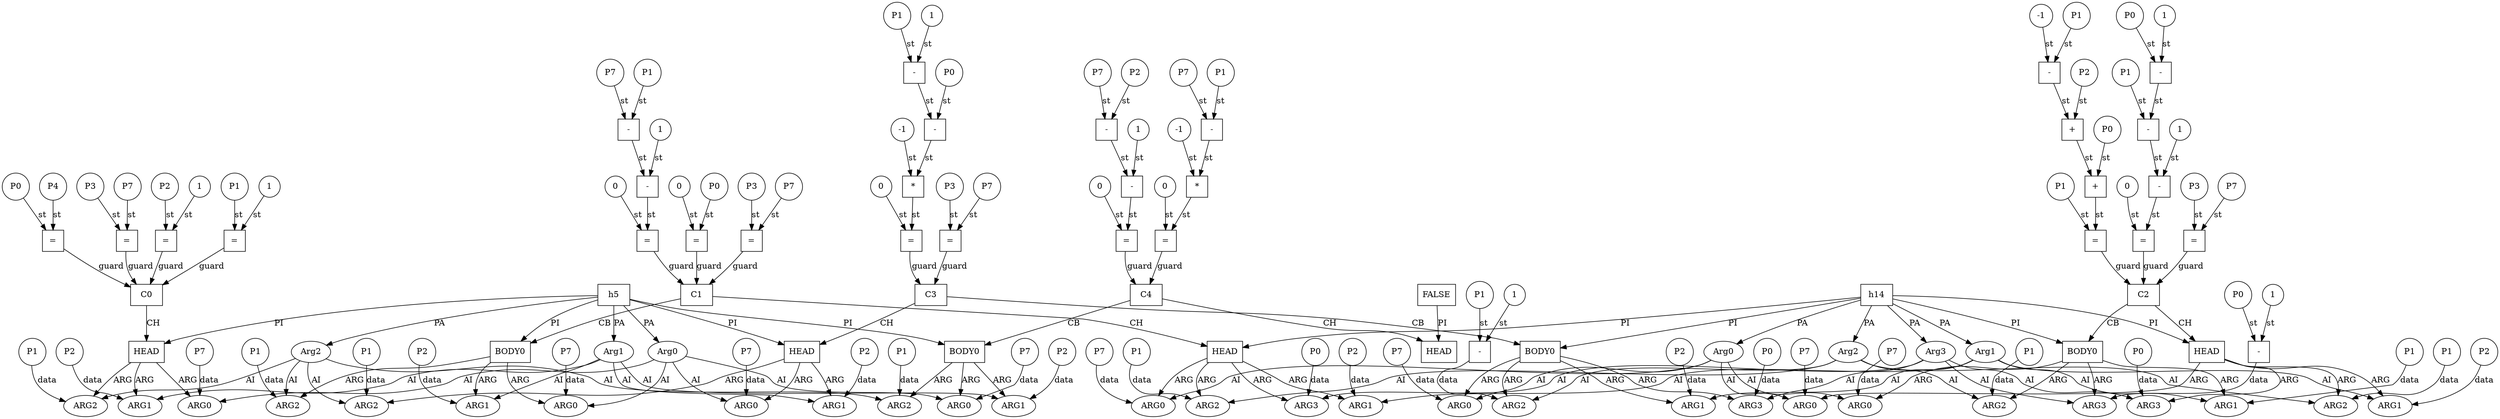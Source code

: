 // Horn Graph
digraph {
	"predicate_0" [label="h5"  nodeName="predicate_0" class=predicateName GNNNodeID=0 shape="box"]
	"predicateArgument_0" [label="Arg0"  nodeName="predicateArgument_0" class=predicateArgument GNNNodeID=1 shape="ellipse"]
		"predicate_0" -> "predicateArgument_0" [ label="PA"]
	"predicateArgument_1" [label="Arg1"  nodeName="predicateArgument_1" class=predicateArgument GNNNodeID=2 shape="ellipse"]
		"predicate_0" -> "predicateArgument_1" [ label="PA"]
	"predicateArgument_2" [label="Arg2"  nodeName="predicateArgument_2" class=predicateArgument GNNNodeID=3 shape="ellipse"]
		"predicate_0" -> "predicateArgument_2" [ label="PA"]
	"predicate_1" [label="h14"  nodeName="predicate_1" class=predicateName GNNNodeID=4 shape="box"]
	"predicateArgument_3" [label="Arg0"  nodeName="predicateArgument_3" class=predicateArgument GNNNodeID=5 shape="ellipse"]
		"predicate_1" -> "predicateArgument_3" [ label="PA"]
	"predicateArgument_4" [label="Arg1"  nodeName="predicateArgument_4" class=predicateArgument GNNNodeID=6 shape="ellipse"]
		"predicate_1" -> "predicateArgument_4" [ label="PA"]
	"predicateArgument_5" [label="Arg2"  nodeName="predicateArgument_5" class=predicateArgument GNNNodeID=7 shape="ellipse"]
		"predicate_1" -> "predicateArgument_5" [ label="PA"]
	"predicateArgument_6" [label="Arg3"  nodeName="predicateArgument_6" class=predicateArgument GNNNodeID=8 shape="ellipse"]
		"predicate_1" -> "predicateArgument_6" [ label="PA"]
	"predicate_2" [label="FALSE"  nodeName="predicate_2" class=predicateName GNNNodeID=9 shape="box"]
	"clause_0" [label="C0"  nodeName="clause_0" class=clause GNNNodeID=10 shape="box"]
	"=_11" [label="="  nodeName="=_11" class=operator GNNNodeID=11 shape="square"]
		"=_11" -> "clause_0" [ label="guard"]
	"P2_12" [label="P2"  nodeName="P2_12" class=symbolicConstant GNNNodeID=12 shape="circle"]
		"P2_12" -> "=_11" [ label="st"]
	"1_13" [label="1"  nodeName="1_13" class=constant GNNNodeID=13 shape="circle"]
		"1_13" -> "=_11" [ label="st"]
	"=_14" [label="="  nodeName="=_14" class=operator GNNNodeID=14 shape="square"]
		"=_14" -> "clause_0" [ label="guard"]
	"P1_15" [label="P1"  nodeName="P1_15" class=symbolicConstant GNNNodeID=15 shape="circle"]
		"P1_15" -> "=_14" [ label="st"]
	"1_16" [label="1"  nodeName="1_16" class=constant GNNNodeID=16 shape="circle"]
		"1_16" -> "=_14" [ label="st"]
	"=_17" [label="="  nodeName="=_17" class=operator GNNNodeID=17 shape="square"]
		"=_17" -> "clause_0" [ label="guard"]
	"P0_18" [label="P0"  nodeName="P0_18" class=symbolicConstant GNNNodeID=18 shape="circle"]
		"P0_18" -> "=_17" [ label="st"]
	"P4_19" [label="P4"  nodeName="P4_19" class=symbolicConstant GNNNodeID=19 shape="circle"]
		"P4_19" -> "=_17" [ label="st"]
	"=_20" [label="="  nodeName="=_20" class=operator GNNNodeID=20 shape="square"]
		"=_20" -> "clause_0" [ label="guard"]
	"P3_21" [label="P3"  nodeName="P3_21" class=symbolicConstant GNNNodeID=21 shape="circle"]
		"P3_21" -> "=_20" [ label="st"]
	"P7_22" [label="P7"  nodeName="P7_22" class=symbolicConstant GNNNodeID=22 shape="circle"]
		"P7_22" -> "=_20" [ label="st"]
	"clauseHead_0" [label="HEAD"  nodeName="clauseHead_0" class=clauseHead GNNNodeID=23 shape="box"]
		"clause_0" -> "clauseHead_0" [ label="CH"]
		"predicate_0" -> "clauseHead_0" [ label="PI"]
	"clauseArgument_0" [label="ARG0"  nodeName="clauseArgument_0" class=clauseArg GNNNodeID=24 shape="ellipse"]
		"clauseHead_0" -> "clauseArgument_0" [ label="ARG"]
		"predicateArgument_0" -> "clauseArgument_0" [ label="AI"]
	"P7_25" [label="P7"  nodeName="P7_25" class=symbolicConstant GNNNodeID=25 shape="circle"]
		"P7_25" -> "clauseArgument_0" [ label="data"]
	"clauseArgument_1" [label="ARG1"  nodeName="clauseArgument_1" class=clauseArg GNNNodeID=26 shape="ellipse"]
		"clauseHead_0" -> "clauseArgument_1" [ label="ARG"]
		"predicateArgument_1" -> "clauseArgument_1" [ label="AI"]
	"P2_27" [label="P2"  nodeName="P2_27" class=symbolicConstant GNNNodeID=27 shape="circle"]
		"P2_27" -> "clauseArgument_1" [ label="data"]
	"clauseArgument_2" [label="ARG2"  nodeName="clauseArgument_2" class=clauseArg GNNNodeID=28 shape="ellipse"]
		"clauseHead_0" -> "clauseArgument_2" [ label="ARG"]
		"predicateArgument_2" -> "clauseArgument_2" [ label="AI"]
	"P1_29" [label="P1"  nodeName="P1_29" class=symbolicConstant GNNNodeID=29 shape="circle"]
		"P1_29" -> "clauseArgument_2" [ label="data"]
	"clause_1" [label="C1"  nodeName="clause_1" class=clause GNNNodeID=30 shape="box"]
	">=_31" [label="="  nodeName=">=_31" class=operator GNNNodeID=31 shape="square"]
		">=_31" -> "clause_1" [ label="guard"]
	"0_32" [label="0"  nodeName="0_32" class=constant GNNNodeID=32 shape="circle"]
		"0_32" -> ">=_31" [ label="st"]
	"-_33" [label="-"  nodeName="-_33" class=operator GNNNodeID=33 shape="square"]
		"-_33" -> ">=_31" [ label="st"]
	"-_34" [label="-"  nodeName="-_34" class=operator GNNNodeID=34 shape="square"]
		"-_34" -> "-_33" [ label="st"]
	"P7_35" [label="P7"  nodeName="P7_35" class=symbolicConstant GNNNodeID=35 shape="circle"]
		"P7_35" -> "-_34" [ label="st"]
	"P1_36" [label="P1"  nodeName="P1_36" class=symbolicConstant GNNNodeID=36 shape="circle"]
		"P1_36" -> "-_34" [ label="st"]
	"1_37" [label="1"  nodeName="1_37" class=constant GNNNodeID=37 shape="circle"]
		"1_37" -> "-_33" [ label="st"]
	"=_38" [label="="  nodeName="=_38" class=operator GNNNodeID=38 shape="square"]
		"=_38" -> "clause_1" [ label="guard"]
	"0_39" [label="0"  nodeName="0_39" class=constant GNNNodeID=39 shape="circle"]
		"0_39" -> "=_38" [ label="st"]
	"P0_40" [label="P0"  nodeName="P0_40" class=symbolicConstant GNNNodeID=40 shape="circle"]
		"P0_40" -> "=_38" [ label="st"]
	"=_41" [label="="  nodeName="=_41" class=operator GNNNodeID=41 shape="square"]
		"=_41" -> "clause_1" [ label="guard"]
	"P3_42" [label="P3"  nodeName="P3_42" class=symbolicConstant GNNNodeID=42 shape="circle"]
		"P3_42" -> "=_41" [ label="st"]
	"P7_43" [label="P7"  nodeName="P7_43" class=symbolicConstant GNNNodeID=43 shape="circle"]
		"P7_43" -> "=_41" [ label="st"]
	"clauseHead_1" [label="HEAD"  nodeName="clauseHead_1" class=clauseHead GNNNodeID=44 shape="box"]
		"clause_1" -> "clauseHead_1" [ label="CH"]
		"predicate_1" -> "clauseHead_1" [ label="PI"]
	"clauseArgument_3" [label="ARG0"  nodeName="clauseArgument_3" class=clauseArg GNNNodeID=45 shape="ellipse"]
		"clauseHead_1" -> "clauseArgument_3" [ label="ARG"]
		"predicateArgument_3" -> "clauseArgument_3" [ label="AI"]
	"P7_46" [label="P7"  nodeName="P7_46" class=symbolicConstant GNNNodeID=46 shape="circle"]
		"P7_46" -> "clauseArgument_3" [ label="data"]
	"clauseArgument_4" [label="ARG1"  nodeName="clauseArgument_4" class=clauseArg GNNNodeID=47 shape="ellipse"]
		"clauseHead_1" -> "clauseArgument_4" [ label="ARG"]
		"predicateArgument_4" -> "clauseArgument_4" [ label="AI"]
	"P2_48" [label="P2"  nodeName="P2_48" class=symbolicConstant GNNNodeID=48 shape="circle"]
		"P2_48" -> "clauseArgument_4" [ label="data"]
	"clauseArgument_5" [label="ARG2"  nodeName="clauseArgument_5" class=clauseArg GNNNodeID=49 shape="ellipse"]
		"clauseHead_1" -> "clauseArgument_5" [ label="ARG"]
		"predicateArgument_5" -> "clauseArgument_5" [ label="AI"]
	"P1_50" [label="P1"  nodeName="P1_50" class=symbolicConstant GNNNodeID=50 shape="circle"]
		"P1_50" -> "clauseArgument_5" [ label="data"]
	"clauseArgument_6" [label="ARG3"  nodeName="clauseArgument_6" class=clauseArg GNNNodeID=51 shape="ellipse"]
		"clauseHead_1" -> "clauseArgument_6" [ label="ARG"]
		"predicateArgument_6" -> "clauseArgument_6" [ label="AI"]
	"P0_52" [label="P0"  nodeName="P0_52" class=symbolicConstant GNNNodeID=52 shape="circle"]
		"P0_52" -> "clauseArgument_6" [ label="data"]
	"clauseBody_0" [label="BODY0"  nodeName="clauseBody_0" class=clauseBody GNNNodeID=53 shape="box"]
		"clause_1" -> "clauseBody_0" [ label="CB"]
		"predicate_0" -> "clauseBody_0" [ label="PI"]
	"clauseArgument_7" [label="ARG0"  nodeName="clauseArgument_7" class=clauseArg GNNNodeID=54 shape="ellipse"]
		"clauseBody_0" -> "clauseArgument_7" [ label="ARG"]
		"predicateArgument_0" -> "clauseArgument_7" [ label="AI"]
	"P7_55" [label="P7"  nodeName="P7_55" class=symbolicConstant GNNNodeID=55 shape="circle"]
		"P7_55" -> "clauseArgument_7" [ label="data"]
	"clauseArgument_8" [label="ARG1"  nodeName="clauseArgument_8" class=clauseArg GNNNodeID=56 shape="ellipse"]
		"clauseBody_0" -> "clauseArgument_8" [ label="ARG"]
		"predicateArgument_1" -> "clauseArgument_8" [ label="AI"]
	"P2_57" [label="P2"  nodeName="P2_57" class=symbolicConstant GNNNodeID=57 shape="circle"]
		"P2_57" -> "clauseArgument_8" [ label="data"]
	"clauseArgument_9" [label="ARG2"  nodeName="clauseArgument_9" class=clauseArg GNNNodeID=58 shape="ellipse"]
		"clauseBody_0" -> "clauseArgument_9" [ label="ARG"]
		"predicateArgument_2" -> "clauseArgument_9" [ label="AI"]
	"P1_59" [label="P1"  nodeName="P1_59" class=symbolicConstant GNNNodeID=59 shape="circle"]
		"P1_59" -> "clauseArgument_9" [ label="data"]
	"clause_2" [label="C2"  nodeName="clause_2" class=clause GNNNodeID=60 shape="box"]
	"=_61" [label="="  nodeName="=_61" class=operator GNNNodeID=61 shape="square"]
		"=_61" -> "clause_2" [ label="guard"]
	"P1_62" [label="P1"  nodeName="P1_62" class=symbolicConstant GNNNodeID=62 shape="circle"]
		"P1_62" -> "=_61" [ label="st"]
	"+_63" [label="+"  nodeName="+_63" class=operator GNNNodeID=63 shape="square"]
		"+_63" -> "=_61" [ label="st"]
	"+_64" [label="+"  nodeName="+_64" class=operator GNNNodeID=64 shape="square"]
		"+_64" -> "+_63" [ label="st"]
	"-_65" [label="-"  nodeName="-_65" class=operator GNNNodeID=65 shape="square"]
		"-_65" -> "+_64" [ label="st"]
	"-1_66" [label="-1"  nodeName="-1_66" class=constant GNNNodeID=66 shape="circle"]
		"-1_66" -> "-_65" [ label="st"]
	"P1_67" [label="P1"  nodeName="P1_67" class=symbolicConstant GNNNodeID=67 shape="circle"]
		"P1_67" -> "-_65" [ label="st"]
	"P2_68" [label="P2"  nodeName="P2_68" class=symbolicConstant GNNNodeID=68 shape="circle"]
		"P2_68" -> "+_64" [ label="st"]
	"P0_69" [label="P0"  nodeName="P0_69" class=symbolicConstant GNNNodeID=69 shape="circle"]
		"P0_69" -> "+_63" [ label="st"]
	">=_70" [label="="  nodeName=">=_70" class=operator GNNNodeID=70 shape="square"]
		">=_70" -> "clause_2" [ label="guard"]
	"0_71" [label="0"  nodeName="0_71" class=constant GNNNodeID=71 shape="circle"]
		"0_71" -> ">=_70" [ label="st"]
	"-_72" [label="-"  nodeName="-_72" class=operator GNNNodeID=72 shape="square"]
		"-_72" -> ">=_70" [ label="st"]
	"-_73" [label="-"  nodeName="-_73" class=operator GNNNodeID=73 shape="square"]
		"-_73" -> "-_72" [ label="st"]
	"P1_74" [label="P1"  nodeName="P1_74" class=symbolicConstant GNNNodeID=74 shape="circle"]
		"P1_74" -> "-_73" [ label="st"]
	"-_75" [label="-"  nodeName="-_75" class=operator GNNNodeID=75 shape="square"]
		"-_75" -> "-_73" [ label="st"]
	"P0_76" [label="P0"  nodeName="P0_76" class=symbolicConstant GNNNodeID=76 shape="circle"]
		"P0_76" -> "-_75" [ label="st"]
	"1_77" [label="1"  nodeName="1_77" class=constant GNNNodeID=77 shape="circle"]
		"1_77" -> "-_75" [ label="st"]
	"1_78" [label="1"  nodeName="1_78" class=constant GNNNodeID=78 shape="circle"]
		"1_78" -> "-_72" [ label="st"]
	"=_79" [label="="  nodeName="=_79" class=operator GNNNodeID=79 shape="square"]
		"=_79" -> "clause_2" [ label="guard"]
	"P3_80" [label="P3"  nodeName="P3_80" class=symbolicConstant GNNNodeID=80 shape="circle"]
		"P3_80" -> "=_79" [ label="st"]
	"P7_81" [label="P7"  nodeName="P7_81" class=symbolicConstant GNNNodeID=81 shape="circle"]
		"P7_81" -> "=_79" [ label="st"]
	"clauseHead_2" [label="HEAD"  nodeName="clauseHead_2" class=clauseHead GNNNodeID=82 shape="box"]
		"clause_2" -> "clauseHead_2" [ label="CH"]
		"predicate_1" -> "clauseHead_2" [ label="PI"]
	"clauseArgument_10" [label="ARG0"  nodeName="clauseArgument_10" class=clauseArg GNNNodeID=83 shape="ellipse"]
		"clauseHead_2" -> "clauseArgument_10" [ label="ARG"]
		"predicateArgument_3" -> "clauseArgument_10" [ label="AI"]
	"P7_84" [label="P7"  nodeName="P7_84" class=symbolicConstant GNNNodeID=84 shape="circle"]
		"P7_84" -> "clauseArgument_10" [ label="data"]
	"clauseArgument_11" [label="ARG1"  nodeName="clauseArgument_11" class=clauseArg GNNNodeID=85 shape="ellipse"]
		"clauseHead_2" -> "clauseArgument_11" [ label="ARG"]
		"predicateArgument_4" -> "clauseArgument_11" [ label="AI"]
	"P2_86" [label="P2"  nodeName="P2_86" class=symbolicConstant GNNNodeID=86 shape="circle"]
		"P2_86" -> "clauseArgument_11" [ label="data"]
	"clauseArgument_12" [label="ARG2"  nodeName="clauseArgument_12" class=clauseArg GNNNodeID=87 shape="ellipse"]
		"clauseHead_2" -> "clauseArgument_12" [ label="ARG"]
		"predicateArgument_5" -> "clauseArgument_12" [ label="AI"]
	"P1_88" [label="P1"  nodeName="P1_88" class=symbolicConstant GNNNodeID=88 shape="circle"]
		"P1_88" -> "clauseArgument_12" [ label="data"]
	"clauseArgument_13" [label="ARG3"  nodeName="clauseArgument_13" class=clauseArg GNNNodeID=89 shape="ellipse"]
		"clauseHead_2" -> "clauseArgument_13" [ label="ARG"]
		"predicateArgument_6" -> "clauseArgument_13" [ label="AI"]
	"P0_90" [label="P0"  nodeName="P0_90" class=symbolicConstant GNNNodeID=90 shape="circle"]
		"P0_90" -> "clauseArgument_13" [ label="data"]
	"clauseBody_1" [label="BODY0"  nodeName="clauseBody_1" class=clauseBody GNNNodeID=91 shape="box"]
		"clause_2" -> "clauseBody_1" [ label="CB"]
		"predicate_1" -> "clauseBody_1" [ label="PI"]
	"clauseArgument_14" [label="ARG0"  nodeName="clauseArgument_14" class=clauseArg GNNNodeID=92 shape="ellipse"]
		"clauseBody_1" -> "clauseArgument_14" [ label="ARG"]
		"predicateArgument_3" -> "clauseArgument_14" [ label="AI"]
	"P7_93" [label="P7"  nodeName="P7_93" class=symbolicConstant GNNNodeID=93 shape="circle"]
		"P7_93" -> "clauseArgument_14" [ label="data"]
	"clauseArgument_15" [label="ARG1"  nodeName="clauseArgument_15" class=clauseArg GNNNodeID=94 shape="ellipse"]
		"clauseBody_1" -> "clauseArgument_15" [ label="ARG"]
		"predicateArgument_4" -> "clauseArgument_15" [ label="AI"]
	"P1_95" [label="P1"  nodeName="P1_95" class=symbolicConstant GNNNodeID=95 shape="circle"]
		"P1_95" -> "clauseArgument_15" [ label="data"]
	"clauseArgument_16" [label="ARG2"  nodeName="clauseArgument_16" class=clauseArg GNNNodeID=96 shape="ellipse"]
		"clauseBody_1" -> "clauseArgument_16" [ label="ARG"]
		"predicateArgument_5" -> "clauseArgument_16" [ label="AI"]
	"P1_97" [label="P1"  nodeName="P1_97" class=symbolicConstant GNNNodeID=97 shape="circle"]
		"P1_97" -> "clauseArgument_16" [ label="data"]
	"clauseArgument_17" [label="ARG3"  nodeName="clauseArgument_17" class=clauseArg GNNNodeID=98 shape="ellipse"]
		"clauseBody_1" -> "clauseArgument_17" [ label="ARG"]
		"predicateArgument_6" -> "clauseArgument_17" [ label="AI"]
	"-_99" [label="-"  nodeName="-_99" class=operator GNNNodeID=99 shape="square"]
		"-_99" -> "clauseArgument_17" [ label="data"]
	"P0_100" [label="P0"  nodeName="P0_100" class=symbolicConstant GNNNodeID=100 shape="circle"]
		"P0_100" -> "-_99" [ label="st"]
	"1_101" [label="1"  nodeName="1_101" class=constant GNNNodeID=101 shape="circle"]
		"1_101" -> "-_99" [ label="st"]
	"clause_3" [label="C3"  nodeName="clause_3" class=clause GNNNodeID=102 shape="box"]
	">=_103" [label="="  nodeName=">=_103" class=operator GNNNodeID=103 shape="square"]
		">=_103" -> "clause_3" [ label="guard"]
	"0_104" [label="0"  nodeName="0_104" class=constant GNNNodeID=104 shape="circle"]
		"0_104" -> ">=_103" [ label="st"]
	"*_105" [label="*"  nodeName="*_105" class=operator GNNNodeID=105 shape="square"]
		"*_105" -> ">=_103" [ label="st"]
	"-1_106" [label="-1"  nodeName="-1_106" class=constant GNNNodeID=106 shape="circle"]
		"-1_106" -> "*_105" [ label="st"]
	"-_107" [label="-"  nodeName="-_107" class=operator GNNNodeID=107 shape="square"]
		"-_107" -> "*_105" [ label="st"]
	"-_108" [label="-"  nodeName="-_108" class=operator GNNNodeID=108 shape="square"]
		"-_108" -> "-_107" [ label="st"]
	"P1_109" [label="P1"  nodeName="P1_109" class=symbolicConstant GNNNodeID=109 shape="circle"]
		"P1_109" -> "-_108" [ label="st"]
	"1_110" [label="1"  nodeName="1_110" class=constant GNNNodeID=110 shape="circle"]
		"1_110" -> "-_108" [ label="st"]
	"P0_111" [label="P0"  nodeName="P0_111" class=symbolicConstant GNNNodeID=111 shape="circle"]
		"P0_111" -> "-_107" [ label="st"]
	"=_112" [label="="  nodeName="=_112" class=operator GNNNodeID=112 shape="square"]
		"=_112" -> "clause_3" [ label="guard"]
	"P3_113" [label="P3"  nodeName="P3_113" class=symbolicConstant GNNNodeID=113 shape="circle"]
		"P3_113" -> "=_112" [ label="st"]
	"P7_114" [label="P7"  nodeName="P7_114" class=symbolicConstant GNNNodeID=114 shape="circle"]
		"P7_114" -> "=_112" [ label="st"]
	"clauseHead_3" [label="HEAD"  nodeName="clauseHead_3" class=clauseHead GNNNodeID=115 shape="box"]
		"clause_3" -> "clauseHead_3" [ label="CH"]
		"predicate_0" -> "clauseHead_3" [ label="PI"]
	"clauseArgument_18" [label="ARG0"  nodeName="clauseArgument_18" class=clauseArg GNNNodeID=116 shape="ellipse"]
		"clauseHead_3" -> "clauseArgument_18" [ label="ARG"]
		"predicateArgument_0" -> "clauseArgument_18" [ label="AI"]
	"P7_117" [label="P7"  nodeName="P7_117" class=symbolicConstant GNNNodeID=117 shape="circle"]
		"P7_117" -> "clauseArgument_18" [ label="data"]
	"clauseArgument_19" [label="ARG1"  nodeName="clauseArgument_19" class=clauseArg GNNNodeID=118 shape="ellipse"]
		"clauseHead_3" -> "clauseArgument_19" [ label="ARG"]
		"predicateArgument_1" -> "clauseArgument_19" [ label="AI"]
	"P2_119" [label="P2"  nodeName="P2_119" class=symbolicConstant GNNNodeID=119 shape="circle"]
		"P2_119" -> "clauseArgument_19" [ label="data"]
	"clauseArgument_20" [label="ARG2"  nodeName="clauseArgument_20" class=clauseArg GNNNodeID=120 shape="ellipse"]
		"clauseHead_3" -> "clauseArgument_20" [ label="ARG"]
		"predicateArgument_2" -> "clauseArgument_20" [ label="AI"]
	"P1_121" [label="P1"  nodeName="P1_121" class=symbolicConstant GNNNodeID=121 shape="circle"]
		"P1_121" -> "clauseArgument_20" [ label="data"]
	"clauseBody_2" [label="BODY0"  nodeName="clauseBody_2" class=clauseBody GNNNodeID=122 shape="box"]
		"clause_3" -> "clauseBody_2" [ label="CB"]
		"predicate_1" -> "clauseBody_2" [ label="PI"]
	"clauseArgument_21" [label="ARG0"  nodeName="clauseArgument_21" class=clauseArg GNNNodeID=123 shape="ellipse"]
		"clauseBody_2" -> "clauseArgument_21" [ label="ARG"]
		"predicateArgument_3" -> "clauseArgument_21" [ label="AI"]
	"P7_124" [label="P7"  nodeName="P7_124" class=symbolicConstant GNNNodeID=124 shape="circle"]
		"P7_124" -> "clauseArgument_21" [ label="data"]
	"clauseArgument_22" [label="ARG1"  nodeName="clauseArgument_22" class=clauseArg GNNNodeID=125 shape="ellipse"]
		"clauseBody_2" -> "clauseArgument_22" [ label="ARG"]
		"predicateArgument_4" -> "clauseArgument_22" [ label="AI"]
	"P2_126" [label="P2"  nodeName="P2_126" class=symbolicConstant GNNNodeID=126 shape="circle"]
		"P2_126" -> "clauseArgument_22" [ label="data"]
	"clauseArgument_23" [label="ARG2"  nodeName="clauseArgument_23" class=clauseArg GNNNodeID=127 shape="ellipse"]
		"clauseBody_2" -> "clauseArgument_23" [ label="ARG"]
		"predicateArgument_5" -> "clauseArgument_23" [ label="AI"]
	"-_128" [label="-"  nodeName="-_128" class=operator GNNNodeID=128 shape="square"]
		"-_128" -> "clauseArgument_23" [ label="data"]
	"P1_129" [label="P1"  nodeName="P1_129" class=symbolicConstant GNNNodeID=129 shape="circle"]
		"P1_129" -> "-_128" [ label="st"]
	"1_130" [label="1"  nodeName="1_130" class=constant GNNNodeID=130 shape="circle"]
		"1_130" -> "-_128" [ label="st"]
	"clauseArgument_24" [label="ARG3"  nodeName="clauseArgument_24" class=clauseArg GNNNodeID=131 shape="ellipse"]
		"clauseBody_2" -> "clauseArgument_24" [ label="ARG"]
		"predicateArgument_6" -> "clauseArgument_24" [ label="AI"]
	"P0_132" [label="P0"  nodeName="P0_132" class=symbolicConstant GNNNodeID=132 shape="circle"]
		"P0_132" -> "clauseArgument_24" [ label="data"]
	"clause_4" [label="C4"  nodeName="clause_4" class=clause GNNNodeID=133 shape="box"]
	">=_134" [label="="  nodeName=">=_134" class=operator GNNNodeID=134 shape="square"]
		">=_134" -> "clause_4" [ label="guard"]
	"0_135" [label="0"  nodeName="0_135" class=constant GNNNodeID=135 shape="circle"]
		"0_135" -> ">=_134" [ label="st"]
	"-_136" [label="-"  nodeName="-_136" class=operator GNNNodeID=136 shape="square"]
		"-_136" -> ">=_134" [ label="st"]
	"-_137" [label="-"  nodeName="-_137" class=operator GNNNodeID=137 shape="square"]
		"-_137" -> "-_136" [ label="st"]
	"P7_138" [label="P7"  nodeName="P7_138" class=symbolicConstant GNNNodeID=138 shape="circle"]
		"P7_138" -> "-_137" [ label="st"]
	"P2_139" [label="P2"  nodeName="P2_139" class=symbolicConstant GNNNodeID=139 shape="circle"]
		"P2_139" -> "-_137" [ label="st"]
	"1_140" [label="1"  nodeName="1_140" class=constant GNNNodeID=140 shape="circle"]
		"1_140" -> "-_136" [ label="st"]
	">=_141" [label="="  nodeName=">=_141" class=operator GNNNodeID=141 shape="square"]
		">=_141" -> "clause_4" [ label="guard"]
	"0_142" [label="0"  nodeName="0_142" class=constant GNNNodeID=142 shape="circle"]
		"0_142" -> ">=_141" [ label="st"]
	"*_143" [label="*"  nodeName="*_143" class=operator GNNNodeID=143 shape="square"]
		"*_143" -> ">=_141" [ label="st"]
	"-1_144" [label="-1"  nodeName="-1_144" class=constant GNNNodeID=144 shape="circle"]
		"-1_144" -> "*_143" [ label="st"]
	"-_145" [label="-"  nodeName="-_145" class=operator GNNNodeID=145 shape="square"]
		"-_145" -> "*_143" [ label="st"]
	"P7_146" [label="P7"  nodeName="P7_146" class=symbolicConstant GNNNodeID=146 shape="circle"]
		"P7_146" -> "-_145" [ label="st"]
	"P1_147" [label="P1"  nodeName="P1_147" class=symbolicConstant GNNNodeID=147 shape="circle"]
		"P1_147" -> "-_145" [ label="st"]
	"clauseHead_4" [label="HEAD"  nodeName="clauseHead_4" class=clauseHead GNNNodeID=148 shape="box"]
		"clause_4" -> "clauseHead_4" [ label="CH"]
		"predicate_2" -> "clauseHead_4" [ label="PI"]
	"clauseBody_3" [label="BODY0"  nodeName="clauseBody_3" class=clauseBody GNNNodeID=149 shape="box"]
		"clause_4" -> "clauseBody_3" [ label="CB"]
		"predicate_0" -> "clauseBody_3" [ label="PI"]
	"clauseArgument_25" [label="ARG0"  nodeName="clauseArgument_25" class=clauseArg GNNNodeID=150 shape="ellipse"]
		"clauseBody_3" -> "clauseArgument_25" [ label="ARG"]
		"predicateArgument_0" -> "clauseArgument_25" [ label="AI"]
	"P7_151" [label="P7"  nodeName="P7_151" class=symbolicConstant GNNNodeID=151 shape="circle"]
		"P7_151" -> "clauseArgument_25" [ label="data"]
	"clauseArgument_26" [label="ARG1"  nodeName="clauseArgument_26" class=clauseArg GNNNodeID=152 shape="ellipse"]
		"clauseBody_3" -> "clauseArgument_26" [ label="ARG"]
		"predicateArgument_1" -> "clauseArgument_26" [ label="AI"]
	"P2_153" [label="P2"  nodeName="P2_153" class=symbolicConstant GNNNodeID=153 shape="circle"]
		"P2_153" -> "clauseArgument_26" [ label="data"]
	"clauseArgument_27" [label="ARG2"  nodeName="clauseArgument_27" class=clauseArg GNNNodeID=154 shape="ellipse"]
		"clauseBody_3" -> "clauseArgument_27" [ label="ARG"]
		"predicateArgument_2" -> "clauseArgument_27" [ label="AI"]
	"P1_155" [label="P1"  nodeName="P1_155" class=symbolicConstant GNNNodeID=155 shape="circle"]
		"P1_155" -> "clauseArgument_27" [ label="data"]
}
